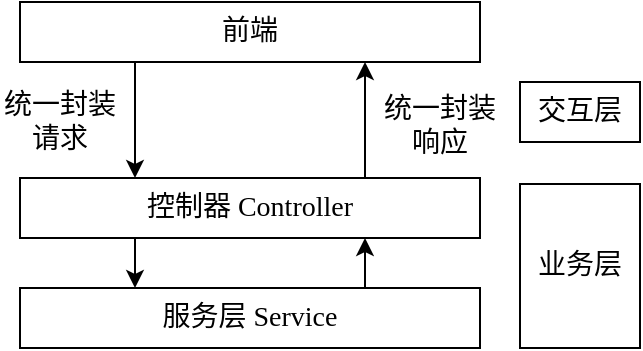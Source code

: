 <mxfile version="26.2.14">
  <diagram name="第 1 页" id="8R8MBYFiWoiIIkuwGuT9">
    <mxGraphModel dx="1226" dy="701" grid="1" gridSize="10" guides="1" tooltips="1" connect="1" arrows="1" fold="1" page="1" pageScale="1" pageWidth="1169" pageHeight="827" math="0" shadow="0">
      <root>
        <mxCell id="0" />
        <mxCell id="1" parent="0" />
        <mxCell id="DyRN6awaiInAAi_LsgXG-5" style="edgeStyle=orthogonalEdgeStyle;rounded=0;orthogonalLoop=1;jettySize=auto;html=1;exitX=0.25;exitY=1;exitDx=0;exitDy=0;entryX=0.25;entryY=0;entryDx=0;entryDy=0;fontFamily=宋体;fontSize=14;fontColor=default;" edge="1" parent="1" source="DyRN6awaiInAAi_LsgXG-1" target="DyRN6awaiInAAi_LsgXG-2">
          <mxGeometry relative="1" as="geometry" />
        </mxCell>
        <mxCell id="DyRN6awaiInAAi_LsgXG-1" value="前端" style="rounded=0;whiteSpace=wrap;html=1;fontSize=14;fontFamily=宋体;" vertex="1" parent="1">
          <mxGeometry x="110" y="80" width="230" height="30" as="geometry" />
        </mxCell>
        <mxCell id="DyRN6awaiInAAi_LsgXG-7" style="edgeStyle=orthogonalEdgeStyle;rounded=0;orthogonalLoop=1;jettySize=auto;html=1;exitX=0.75;exitY=0;exitDx=0;exitDy=0;entryX=0.75;entryY=1;entryDx=0;entryDy=0;fontFamily=宋体;fontSize=14;fontColor=default;" edge="1" parent="1" source="DyRN6awaiInAAi_LsgXG-2" target="DyRN6awaiInAAi_LsgXG-1">
          <mxGeometry relative="1" as="geometry" />
        </mxCell>
        <mxCell id="DyRN6awaiInAAi_LsgXG-11" style="edgeStyle=orthogonalEdgeStyle;rounded=0;orthogonalLoop=1;jettySize=auto;html=1;exitX=0.25;exitY=1;exitDx=0;exitDy=0;entryX=0.25;entryY=0;entryDx=0;entryDy=0;fontFamily=宋体;fontSize=14;fontColor=default;" edge="1" parent="1" source="DyRN6awaiInAAi_LsgXG-2" target="DyRN6awaiInAAi_LsgXG-9">
          <mxGeometry relative="1" as="geometry" />
        </mxCell>
        <mxCell id="DyRN6awaiInAAi_LsgXG-2" value="控制器 Controller" style="rounded=0;whiteSpace=wrap;html=1;strokeColor=default;align=center;verticalAlign=middle;fontFamily=宋体;fontSize=14;fontColor=default;fillColor=default;" vertex="1" parent="1">
          <mxGeometry x="110" y="168" width="230" height="30" as="geometry" />
        </mxCell>
        <mxCell id="DyRN6awaiInAAi_LsgXG-3" value="交互层" style="rounded=0;whiteSpace=wrap;html=1;strokeColor=default;align=center;verticalAlign=middle;fontFamily=宋体;fontSize=14;fontColor=default;fillColor=default;" vertex="1" parent="1">
          <mxGeometry x="360" y="120" width="60" height="30" as="geometry" />
        </mxCell>
        <mxCell id="DyRN6awaiInAAi_LsgXG-6" value="统一封装&lt;div&gt;&lt;span style=&quot;background-color: transparent; color: light-dark(rgb(0, 0, 0), rgb(255, 255, 255));&quot;&gt;请求&lt;/span&gt;&lt;/div&gt;" style="text;html=1;align=center;verticalAlign=middle;whiteSpace=wrap;rounded=0;fontFamily=宋体;fontSize=14;fontColor=default;" vertex="1" parent="1">
          <mxGeometry x="100" y="125" width="60" height="30" as="geometry" />
        </mxCell>
        <mxCell id="DyRN6awaiInAAi_LsgXG-8" value="统一封装响应" style="text;html=1;align=center;verticalAlign=middle;whiteSpace=wrap;rounded=0;fontFamily=宋体;fontSize=14;fontColor=default;" vertex="1" parent="1">
          <mxGeometry x="290" y="127" width="60" height="30" as="geometry" />
        </mxCell>
        <mxCell id="DyRN6awaiInAAi_LsgXG-12" style="edgeStyle=orthogonalEdgeStyle;rounded=0;orthogonalLoop=1;jettySize=auto;html=1;exitX=0.75;exitY=0;exitDx=0;exitDy=0;entryX=0.75;entryY=1;entryDx=0;entryDy=0;fontFamily=宋体;fontSize=14;fontColor=default;" edge="1" parent="1" source="DyRN6awaiInAAi_LsgXG-9" target="DyRN6awaiInAAi_LsgXG-2">
          <mxGeometry relative="1" as="geometry" />
        </mxCell>
        <mxCell id="DyRN6awaiInAAi_LsgXG-9" value="服务层 Service" style="rounded=0;whiteSpace=wrap;html=1;strokeColor=default;align=center;verticalAlign=middle;fontFamily=宋体;fontSize=14;fontColor=default;fillColor=default;" vertex="1" parent="1">
          <mxGeometry x="110" y="223" width="230" height="30" as="geometry" />
        </mxCell>
        <mxCell id="DyRN6awaiInAAi_LsgXG-15" value="业务层" style="rounded=0;whiteSpace=wrap;html=1;strokeColor=default;align=center;verticalAlign=middle;fontFamily=宋体;fontSize=14;fontColor=default;fillColor=default;" vertex="1" parent="1">
          <mxGeometry x="360" y="171" width="60" height="82" as="geometry" />
        </mxCell>
      </root>
    </mxGraphModel>
  </diagram>
</mxfile>
